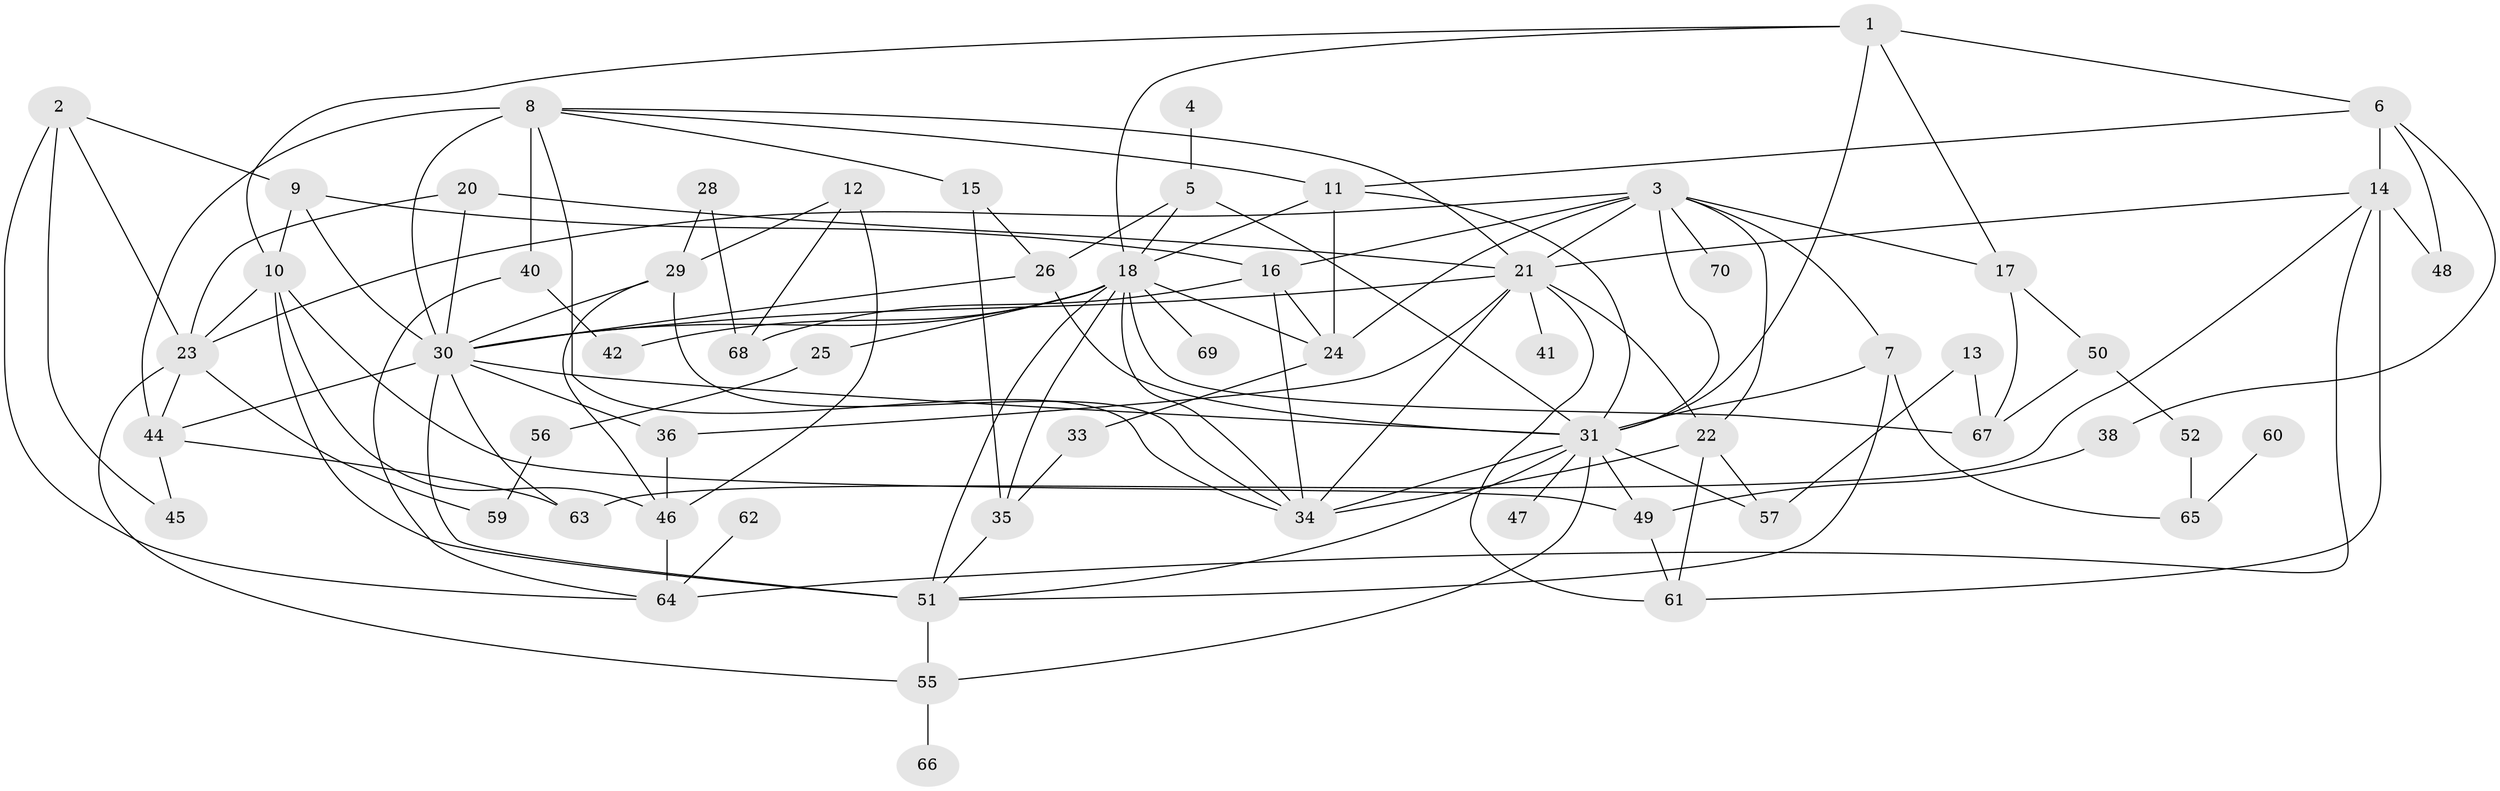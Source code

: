 // original degree distribution, {4: 0.1357142857142857, 2: 0.19285714285714287, 3: 0.2571428571428571, 1: 0.16428571428571428, 5: 0.12857142857142856, 6: 0.05714285714285714, 0: 0.05714285714285714, 7: 0.007142857142857143}
// Generated by graph-tools (version 1.1) at 2025/33/03/09/25 02:33:33]
// undirected, 61 vertices, 125 edges
graph export_dot {
graph [start="1"]
  node [color=gray90,style=filled];
  1;
  2;
  3;
  4;
  5;
  6;
  7;
  8;
  9;
  10;
  11;
  12;
  13;
  14;
  15;
  16;
  17;
  18;
  20;
  21;
  22;
  23;
  24;
  25;
  26;
  28;
  29;
  30;
  31;
  33;
  34;
  35;
  36;
  38;
  40;
  41;
  42;
  44;
  45;
  46;
  47;
  48;
  49;
  50;
  51;
  52;
  55;
  56;
  57;
  59;
  60;
  61;
  62;
  63;
  64;
  65;
  66;
  67;
  68;
  69;
  70;
  1 -- 6 [weight=1.0];
  1 -- 10 [weight=1.0];
  1 -- 17 [weight=1.0];
  1 -- 18 [weight=1.0];
  1 -- 31 [weight=1.0];
  2 -- 9 [weight=1.0];
  2 -- 23 [weight=1.0];
  2 -- 45 [weight=1.0];
  2 -- 64 [weight=1.0];
  3 -- 7 [weight=1.0];
  3 -- 16 [weight=1.0];
  3 -- 17 [weight=1.0];
  3 -- 21 [weight=1.0];
  3 -- 22 [weight=1.0];
  3 -- 23 [weight=1.0];
  3 -- 24 [weight=1.0];
  3 -- 31 [weight=1.0];
  3 -- 70 [weight=1.0];
  4 -- 5 [weight=1.0];
  5 -- 18 [weight=1.0];
  5 -- 26 [weight=1.0];
  5 -- 31 [weight=1.0];
  6 -- 11 [weight=1.0];
  6 -- 14 [weight=2.0];
  6 -- 38 [weight=1.0];
  6 -- 48 [weight=1.0];
  7 -- 31 [weight=2.0];
  7 -- 51 [weight=1.0];
  7 -- 65 [weight=1.0];
  8 -- 11 [weight=1.0];
  8 -- 15 [weight=1.0];
  8 -- 21 [weight=1.0];
  8 -- 30 [weight=2.0];
  8 -- 34 [weight=1.0];
  8 -- 40 [weight=1.0];
  8 -- 44 [weight=2.0];
  9 -- 10 [weight=1.0];
  9 -- 16 [weight=1.0];
  9 -- 30 [weight=1.0];
  10 -- 23 [weight=1.0];
  10 -- 46 [weight=1.0];
  10 -- 49 [weight=1.0];
  10 -- 51 [weight=1.0];
  11 -- 18 [weight=1.0];
  11 -- 24 [weight=1.0];
  11 -- 31 [weight=1.0];
  12 -- 29 [weight=1.0];
  12 -- 46 [weight=2.0];
  12 -- 68 [weight=1.0];
  13 -- 57 [weight=1.0];
  13 -- 67 [weight=1.0];
  14 -- 21 [weight=1.0];
  14 -- 48 [weight=3.0];
  14 -- 61 [weight=1.0];
  14 -- 63 [weight=1.0];
  14 -- 64 [weight=1.0];
  15 -- 26 [weight=1.0];
  15 -- 35 [weight=1.0];
  16 -- 24 [weight=1.0];
  16 -- 34 [weight=1.0];
  16 -- 68 [weight=1.0];
  17 -- 50 [weight=1.0];
  17 -- 67 [weight=1.0];
  18 -- 24 [weight=1.0];
  18 -- 25 [weight=1.0];
  18 -- 30 [weight=1.0];
  18 -- 34 [weight=1.0];
  18 -- 35 [weight=1.0];
  18 -- 42 [weight=1.0];
  18 -- 51 [weight=1.0];
  18 -- 67 [weight=1.0];
  18 -- 69 [weight=1.0];
  20 -- 21 [weight=1.0];
  20 -- 23 [weight=1.0];
  20 -- 30 [weight=1.0];
  21 -- 22 [weight=1.0];
  21 -- 30 [weight=1.0];
  21 -- 34 [weight=1.0];
  21 -- 36 [weight=1.0];
  21 -- 41 [weight=1.0];
  21 -- 61 [weight=1.0];
  22 -- 34 [weight=1.0];
  22 -- 57 [weight=1.0];
  22 -- 61 [weight=1.0];
  23 -- 44 [weight=1.0];
  23 -- 55 [weight=1.0];
  23 -- 59 [weight=1.0];
  24 -- 33 [weight=1.0];
  25 -- 56 [weight=1.0];
  26 -- 30 [weight=1.0];
  26 -- 31 [weight=2.0];
  28 -- 29 [weight=1.0];
  28 -- 68 [weight=1.0];
  29 -- 30 [weight=1.0];
  29 -- 34 [weight=1.0];
  29 -- 46 [weight=1.0];
  30 -- 31 [weight=1.0];
  30 -- 36 [weight=1.0];
  30 -- 44 [weight=1.0];
  30 -- 51 [weight=2.0];
  30 -- 63 [weight=1.0];
  31 -- 34 [weight=2.0];
  31 -- 47 [weight=1.0];
  31 -- 49 [weight=1.0];
  31 -- 51 [weight=1.0];
  31 -- 55 [weight=1.0];
  31 -- 57 [weight=1.0];
  33 -- 35 [weight=1.0];
  35 -- 51 [weight=1.0];
  36 -- 46 [weight=2.0];
  38 -- 49 [weight=1.0];
  40 -- 42 [weight=1.0];
  40 -- 64 [weight=1.0];
  44 -- 45 [weight=1.0];
  44 -- 63 [weight=1.0];
  46 -- 64 [weight=1.0];
  49 -- 61 [weight=1.0];
  50 -- 52 [weight=1.0];
  50 -- 67 [weight=1.0];
  51 -- 55 [weight=1.0];
  52 -- 65 [weight=1.0];
  55 -- 66 [weight=1.0];
  56 -- 59 [weight=1.0];
  60 -- 65 [weight=1.0];
  62 -- 64 [weight=1.0];
}
